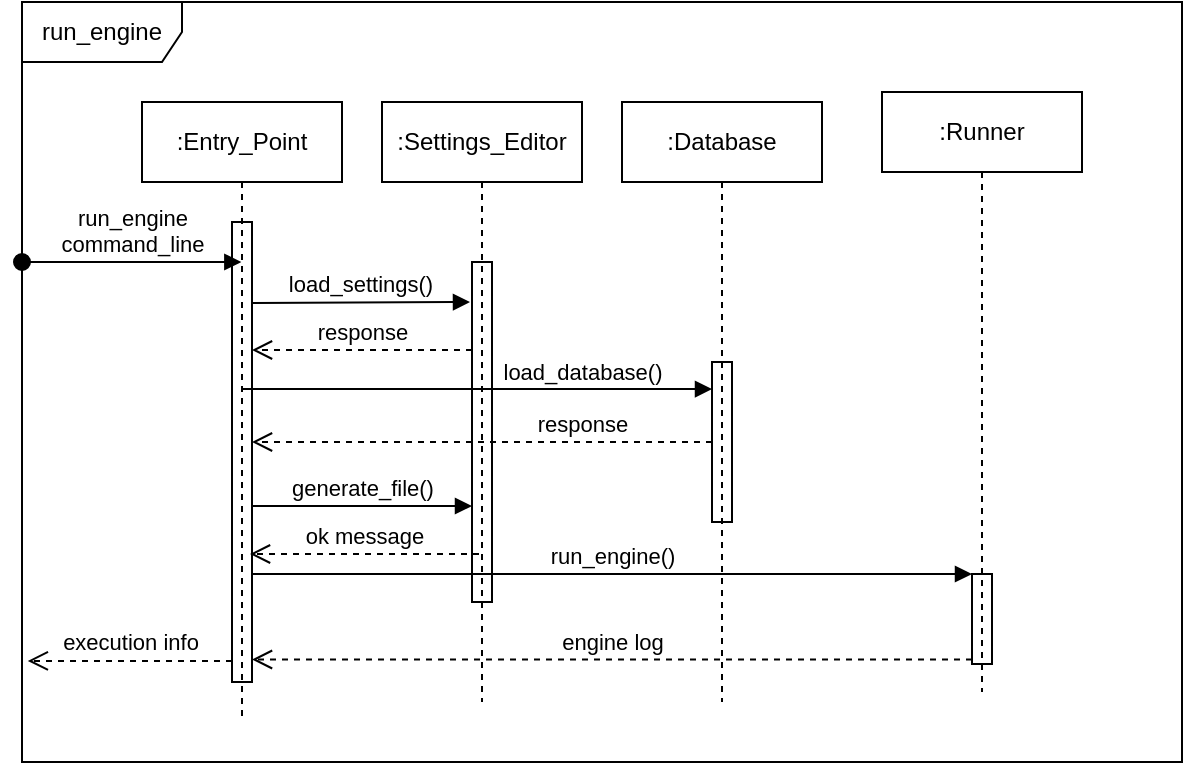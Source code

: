<mxfile version="13.1.3">
    <diagram id="6hGFLwfOUW9BJ-s0fimq" name="Page-1">
        <mxGraphModel dx="605" dy="480" grid="1" gridSize="10" guides="1" tooltips="1" connect="1" arrows="1" fold="1" page="1" pageScale="1" pageWidth="827" pageHeight="1169" math="0" shadow="0">
            <root>
                <mxCell id="0"/>
                <mxCell id="1" parent="0"/>
                <mxCell id="2" value="run_engine" style="shape=umlFrame;whiteSpace=wrap;html=1;width=80;height=30;" parent="1" vertex="1">
                    <mxGeometry x="110" y="50" width="580" height="380" as="geometry"/>
                </mxCell>
                <mxCell id="6" value=":Entry_Point" style="shape=umlLifeline;perimeter=lifelinePerimeter;whiteSpace=wrap;html=1;container=1;collapsible=0;recursiveResize=0;outlineConnect=0;strokeColor=#000000;fillColor=none;" parent="1" vertex="1">
                    <mxGeometry x="170" y="100" width="100" height="310" as="geometry"/>
                </mxCell>
                <mxCell id="10" value="" style="html=1;points=[];perimeter=orthogonalPerimeter;strokeColor=#000000;fillColor=none;" parent="6" vertex="1">
                    <mxGeometry x="45" y="60" width="10" height="230" as="geometry"/>
                </mxCell>
                <mxCell id="11" value=":Settings_Editor" style="shape=umlLifeline;perimeter=lifelinePerimeter;whiteSpace=wrap;html=1;container=1;collapsible=0;recursiveResize=0;outlineConnect=0;strokeColor=#000000;fillColor=none;" parent="1" vertex="1">
                    <mxGeometry x="290" y="100" width="100" height="300" as="geometry"/>
                </mxCell>
                <mxCell id="13" value="" style="html=1;points=[];perimeter=orthogonalPerimeter;strokeColor=#000000;fillColor=none;" parent="11" vertex="1">
                    <mxGeometry x="45" y="80" width="10" height="170" as="geometry"/>
                </mxCell>
                <mxCell id="16" value="load_settings()" style="html=1;verticalAlign=bottom;endArrow=block;entryX=-0.1;entryY=0.738;entryDx=0;entryDy=0;entryPerimeter=0;" parent="1" edge="1">
                    <mxGeometry width="80" relative="1" as="geometry">
                        <mxPoint x="225" y="200.46" as="sourcePoint"/>
                        <mxPoint x="334" y="200.0" as="targetPoint"/>
                    </mxGeometry>
                </mxCell>
                <mxCell id="17" value=":Database" style="shape=umlLifeline;perimeter=lifelinePerimeter;whiteSpace=wrap;html=1;container=1;collapsible=0;recursiveResize=0;outlineConnect=0;strokeColor=#000000;fillColor=none;" parent="1" vertex="1">
                    <mxGeometry x="410" y="100" width="100" height="300" as="geometry"/>
                </mxCell>
                <mxCell id="19" value="" style="html=1;points=[];perimeter=orthogonalPerimeter;strokeColor=#000000;fillColor=none;" parent="17" vertex="1">
                    <mxGeometry x="45" y="130" width="10" height="80" as="geometry"/>
                </mxCell>
                <mxCell id="22" value="load_database()" style="html=1;verticalAlign=bottom;endArrow=block;exitX=0.5;exitY=0.424;exitDx=0;exitDy=0;exitPerimeter=0;" parent="1" edge="1">
                    <mxGeometry x="0.447" width="80" relative="1" as="geometry">
                        <mxPoint x="220" y="243.52" as="sourcePoint"/>
                        <mxPoint x="455" y="243.52" as="targetPoint"/>
                        <mxPoint as="offset"/>
                    </mxGeometry>
                </mxCell>
                <mxCell id="23" value="response" style="html=1;verticalAlign=bottom;endArrow=open;dashed=1;endSize=8;" parent="1" edge="1">
                    <mxGeometry relative="1" as="geometry">
                        <mxPoint x="335.0" y="224" as="sourcePoint"/>
                        <mxPoint x="225.0" y="224" as="targetPoint"/>
                    </mxGeometry>
                </mxCell>
                <mxCell id="26" value=":Runner" style="shape=umlLifeline;perimeter=lifelinePerimeter;whiteSpace=wrap;html=1;container=1;collapsible=0;recursiveResize=0;outlineConnect=0;strokeColor=#000000;fillColor=none;" parent="1" vertex="1">
                    <mxGeometry x="540" y="95" width="100" height="300" as="geometry"/>
                </mxCell>
                <mxCell id="32" value="" style="html=1;points=[];perimeter=orthogonalPerimeter;strokeColor=#000000;fillColor=none;" parent="26" vertex="1">
                    <mxGeometry x="45" y="241" width="10" height="45" as="geometry"/>
                </mxCell>
                <mxCell id="27" value="ok message" style="html=1;verticalAlign=bottom;endArrow=open;dashed=1;endSize=8;" parent="1" edge="1">
                    <mxGeometry relative="1" as="geometry">
                        <mxPoint x="338.5" y="326" as="sourcePoint"/>
                        <mxPoint x="224.0" y="326" as="targetPoint"/>
                    </mxGeometry>
                </mxCell>
                <mxCell id="28" value="generate_file()" style="html=1;verticalAlign=bottom;endArrow=block;" parent="1" target="13" edge="1">
                    <mxGeometry width="80" relative="1" as="geometry">
                        <mxPoint x="225.0" y="302" as="sourcePoint"/>
                        <mxPoint x="330" y="302" as="targetPoint"/>
                    </mxGeometry>
                </mxCell>
                <mxCell id="29" value="run_engine&lt;br&gt;command_line" style="html=1;verticalAlign=bottom;startArrow=oval;startFill=1;endArrow=block;startSize=8;" parent="1" edge="1">
                    <mxGeometry width="60" relative="1" as="geometry">
                        <mxPoint x="110" y="180" as="sourcePoint"/>
                        <mxPoint x="219.667" y="180" as="targetPoint"/>
                    </mxGeometry>
                </mxCell>
                <mxCell id="30" value="response" style="html=1;verticalAlign=bottom;endArrow=open;dashed=1;endSize=8;" parent="1" source="19" target="10" edge="1">
                    <mxGeometry x="-0.435" relative="1" as="geometry">
                        <mxPoint x="450.0" y="270" as="sourcePoint"/>
                        <mxPoint x="370.0" y="270" as="targetPoint"/>
                        <mxPoint as="offset"/>
                    </mxGeometry>
                </mxCell>
                <mxCell id="33" value="run_engine()" style="html=1;verticalAlign=bottom;endArrow=block;entryX=0;entryY=0;" parent="1" target="32" edge="1">
                    <mxGeometry relative="1" as="geometry">
                        <mxPoint x="225" y="336" as="sourcePoint"/>
                    </mxGeometry>
                </mxCell>
                <mxCell id="34" value="engine log" style="html=1;verticalAlign=bottom;endArrow=open;dashed=1;endSize=8;exitX=0;exitY=0.95;" parent="1" source="32" target="10" edge="1">
                    <mxGeometry relative="1" as="geometry">
                        <mxPoint x="515" y="377" as="targetPoint"/>
                    </mxGeometry>
                </mxCell>
                <mxCell id="36" value="execution info" style="html=1;verticalAlign=bottom;endArrow=open;dashed=1;endSize=8;entryX=0.005;entryY=0.838;entryDx=0;entryDy=0;entryPerimeter=0;" parent="1" edge="1">
                    <mxGeometry relative="1" as="geometry">
                        <mxPoint x="215" y="379.44" as="sourcePoint"/>
                        <mxPoint x="112.9" y="379.44" as="targetPoint"/>
                    </mxGeometry>
                </mxCell>
            </root>
        </mxGraphModel>
    </diagram>
</mxfile>